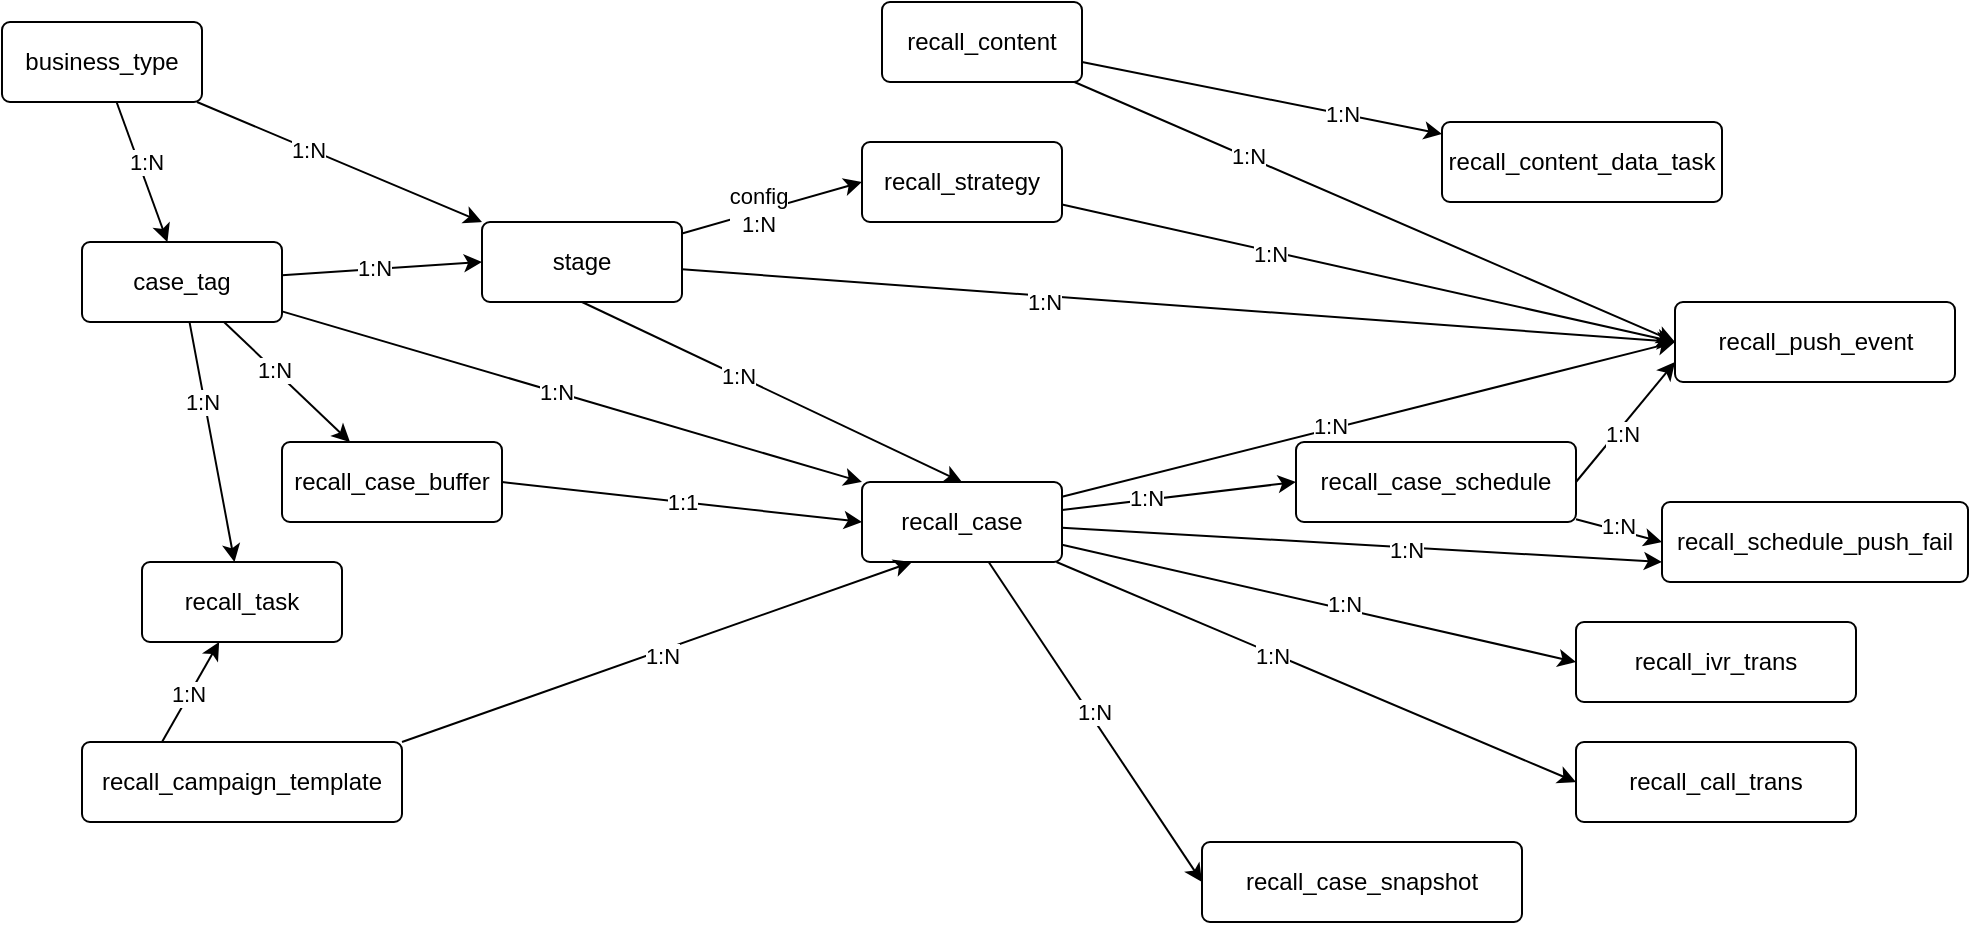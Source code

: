 <mxfile version="21.6.2" type="github">
  <diagram name="第 1 页" id="LhNh0MICHbMBZeeI4UfI">
    <mxGraphModel dx="1194" dy="766" grid="1" gridSize="10" guides="1" tooltips="1" connect="1" arrows="1" fold="1" page="1" pageScale="1" pageWidth="827" pageHeight="1169" math="0" shadow="0">
      <root>
        <mxCell id="0" />
        <mxCell id="1" parent="0" />
        <mxCell id="WuNEzlBwNzRHqIx5UdOH-13" value="1:1" style="rounded=0;orthogonalLoop=1;jettySize=auto;html=1;entryX=0;entryY=0.5;entryDx=0;entryDy=0;endArrow=classic;endFill=1;exitX=1;exitY=0.5;exitDx=0;exitDy=0;" edge="1" parent="1" source="WuNEzlBwNzRHqIx5UdOH-45" target="WuNEzlBwNzRHqIx5UdOH-46">
          <mxGeometry relative="1" as="geometry">
            <mxPoint x="280" y="233.005" as="sourcePoint" />
            <mxPoint x="360" y="248.01" as="targetPoint" />
          </mxGeometry>
        </mxCell>
        <mxCell id="WuNEzlBwNzRHqIx5UdOH-45" value="recall_case_buffer" style="rounded=1;arcSize=10;whiteSpace=wrap;html=1;align=center;" vertex="1" parent="1">
          <mxGeometry x="180" y="310" width="110" height="40" as="geometry" />
        </mxCell>
        <mxCell id="WuNEzlBwNzRHqIx5UdOH-49" style="edgeStyle=none;rounded=0;orthogonalLoop=1;jettySize=auto;html=1;entryX=0;entryY=0.5;entryDx=0;entryDy=0;" edge="1" parent="1" source="WuNEzlBwNzRHqIx5UdOH-46" target="WuNEzlBwNzRHqIx5UdOH-48">
          <mxGeometry relative="1" as="geometry" />
        </mxCell>
        <mxCell id="WuNEzlBwNzRHqIx5UdOH-50" value="1:N" style="edgeLabel;html=1;align=center;verticalAlign=middle;resizable=0;points=[];" vertex="1" connectable="0" parent="WuNEzlBwNzRHqIx5UdOH-49">
          <mxGeometry x="-0.276" y="1" relative="1" as="geometry">
            <mxPoint as="offset" />
          </mxGeometry>
        </mxCell>
        <mxCell id="WuNEzlBwNzRHqIx5UdOH-51" style="edgeStyle=none;rounded=0;orthogonalLoop=1;jettySize=auto;html=1;entryX=0;entryY=0.5;entryDx=0;entryDy=0;" edge="1" parent="1" source="WuNEzlBwNzRHqIx5UdOH-46" target="WuNEzlBwNzRHqIx5UdOH-47">
          <mxGeometry relative="1" as="geometry" />
        </mxCell>
        <mxCell id="WuNEzlBwNzRHqIx5UdOH-52" value="1:N" style="edgeLabel;html=1;align=center;verticalAlign=middle;resizable=0;points=[];" vertex="1" connectable="0" parent="WuNEzlBwNzRHqIx5UdOH-51">
          <mxGeometry x="-0.05" y="2" relative="1" as="geometry">
            <mxPoint as="offset" />
          </mxGeometry>
        </mxCell>
        <mxCell id="WuNEzlBwNzRHqIx5UdOH-81" style="edgeStyle=none;rounded=0;orthogonalLoop=1;jettySize=auto;html=1;entryX=0;entryY=0.5;entryDx=0;entryDy=0;" edge="1" parent="1" source="WuNEzlBwNzRHqIx5UdOH-46" target="WuNEzlBwNzRHqIx5UdOH-80">
          <mxGeometry relative="1" as="geometry" />
        </mxCell>
        <mxCell id="WuNEzlBwNzRHqIx5UdOH-82" value="1:N" style="edgeLabel;html=1;align=center;verticalAlign=middle;resizable=0;points=[];" vertex="1" connectable="0" parent="WuNEzlBwNzRHqIx5UdOH-81">
          <mxGeometry x="-0.171" relative="1" as="geometry">
            <mxPoint y="1" as="offset" />
          </mxGeometry>
        </mxCell>
        <mxCell id="WuNEzlBwNzRHqIx5UdOH-84" style="edgeStyle=none;rounded=0;orthogonalLoop=1;jettySize=auto;html=1;entryX=0;entryY=0.5;entryDx=0;entryDy=0;" edge="1" parent="1" source="WuNEzlBwNzRHqIx5UdOH-46" target="WuNEzlBwNzRHqIx5UdOH-83">
          <mxGeometry relative="1" as="geometry" />
        </mxCell>
        <mxCell id="WuNEzlBwNzRHqIx5UdOH-90" value="1:N" style="edgeLabel;html=1;align=center;verticalAlign=middle;resizable=0;points=[];" vertex="1" connectable="0" parent="WuNEzlBwNzRHqIx5UdOH-84">
          <mxGeometry x="-0.128" y="2" relative="1" as="geometry">
            <mxPoint as="offset" />
          </mxGeometry>
        </mxCell>
        <mxCell id="WuNEzlBwNzRHqIx5UdOH-95" style="edgeStyle=none;rounded=0;orthogonalLoop=1;jettySize=auto;html=1;entryX=0;entryY=0.5;entryDx=0;entryDy=0;" edge="1" parent="1" source="WuNEzlBwNzRHqIx5UdOH-46" target="WuNEzlBwNzRHqIx5UdOH-94">
          <mxGeometry relative="1" as="geometry" />
        </mxCell>
        <mxCell id="WuNEzlBwNzRHqIx5UdOH-96" value="1:N" style="edgeLabel;html=1;align=center;verticalAlign=middle;resizable=0;points=[];" vertex="1" connectable="0" parent="WuNEzlBwNzRHqIx5UdOH-95">
          <mxGeometry x="0.091" y="3" relative="1" as="geometry">
            <mxPoint as="offset" />
          </mxGeometry>
        </mxCell>
        <mxCell id="WuNEzlBwNzRHqIx5UdOH-103" style="edgeStyle=none;rounded=0;orthogonalLoop=1;jettySize=auto;html=1;entryX=0;entryY=0.75;entryDx=0;entryDy=0;" edge="1" parent="1" source="WuNEzlBwNzRHqIx5UdOH-46" target="WuNEzlBwNzRHqIx5UdOH-100">
          <mxGeometry relative="1" as="geometry" />
        </mxCell>
        <mxCell id="WuNEzlBwNzRHqIx5UdOH-104" value="1:N" style="edgeLabel;html=1;align=center;verticalAlign=middle;resizable=0;points=[];" vertex="1" connectable="0" parent="WuNEzlBwNzRHqIx5UdOH-103">
          <mxGeometry x="0.144" y="-1" relative="1" as="geometry">
            <mxPoint as="offset" />
          </mxGeometry>
        </mxCell>
        <mxCell id="WuNEzlBwNzRHqIx5UdOH-46" value="recall_case" style="rounded=1;arcSize=10;whiteSpace=wrap;html=1;align=center;" vertex="1" parent="1">
          <mxGeometry x="470" y="330" width="100" height="40" as="geometry" />
        </mxCell>
        <mxCell id="WuNEzlBwNzRHqIx5UdOH-47" value="recall_case_snapshot" style="rounded=1;arcSize=10;whiteSpace=wrap;html=1;align=center;" vertex="1" parent="1">
          <mxGeometry x="640" y="510" width="160" height="40" as="geometry" />
        </mxCell>
        <mxCell id="WuNEzlBwNzRHqIx5UdOH-88" style="edgeStyle=none;rounded=0;orthogonalLoop=1;jettySize=auto;html=1;exitX=1;exitY=0.5;exitDx=0;exitDy=0;entryX=0;entryY=0.75;entryDx=0;entryDy=0;" edge="1" parent="1" source="WuNEzlBwNzRHqIx5UdOH-48" target="WuNEzlBwNzRHqIx5UdOH-83">
          <mxGeometry relative="1" as="geometry" />
        </mxCell>
        <mxCell id="WuNEzlBwNzRHqIx5UdOH-89" value="1:N" style="edgeLabel;html=1;align=center;verticalAlign=middle;resizable=0;points=[];" vertex="1" connectable="0" parent="WuNEzlBwNzRHqIx5UdOH-88">
          <mxGeometry x="-0.156" y="-2" relative="1" as="geometry">
            <mxPoint as="offset" />
          </mxGeometry>
        </mxCell>
        <mxCell id="WuNEzlBwNzRHqIx5UdOH-101" style="edgeStyle=none;rounded=0;orthogonalLoop=1;jettySize=auto;html=1;entryX=0;entryY=0.5;entryDx=0;entryDy=0;" edge="1" parent="1" source="WuNEzlBwNzRHqIx5UdOH-48" target="WuNEzlBwNzRHqIx5UdOH-100">
          <mxGeometry relative="1" as="geometry">
            <Array as="points" />
          </mxGeometry>
        </mxCell>
        <mxCell id="WuNEzlBwNzRHqIx5UdOH-102" value="1:N" style="edgeLabel;html=1;align=center;verticalAlign=middle;resizable=0;points=[];" vertex="1" connectable="0" parent="WuNEzlBwNzRHqIx5UdOH-101">
          <mxGeometry x="-0.053" y="2" relative="1" as="geometry">
            <mxPoint as="offset" />
          </mxGeometry>
        </mxCell>
        <mxCell id="WuNEzlBwNzRHqIx5UdOH-48" value="recall_case_schedule" style="rounded=1;arcSize=10;whiteSpace=wrap;html=1;align=center;" vertex="1" parent="1">
          <mxGeometry x="687" y="310" width="140" height="40" as="geometry" />
        </mxCell>
        <mxCell id="WuNEzlBwNzRHqIx5UdOH-54" style="edgeStyle=none;rounded=0;orthogonalLoop=1;jettySize=auto;html=1;entryX=0;entryY=0;entryDx=0;entryDy=0;" edge="1" parent="1" source="WuNEzlBwNzRHqIx5UdOH-53" target="WuNEzlBwNzRHqIx5UdOH-46">
          <mxGeometry relative="1" as="geometry" />
        </mxCell>
        <mxCell id="WuNEzlBwNzRHqIx5UdOH-55" value="1:N" style="edgeLabel;html=1;align=center;verticalAlign=middle;resizable=0;points=[];" vertex="1" connectable="0" parent="WuNEzlBwNzRHqIx5UdOH-54">
          <mxGeometry x="-0.054" relative="1" as="geometry">
            <mxPoint as="offset" />
          </mxGeometry>
        </mxCell>
        <mxCell id="WuNEzlBwNzRHqIx5UdOH-61" style="edgeStyle=none;rounded=0;orthogonalLoop=1;jettySize=auto;html=1;" edge="1" parent="1" source="WuNEzlBwNzRHqIx5UdOH-53" target="WuNEzlBwNzRHqIx5UdOH-45">
          <mxGeometry relative="1" as="geometry" />
        </mxCell>
        <mxCell id="WuNEzlBwNzRHqIx5UdOH-62" value="1:N" style="edgeLabel;html=1;align=center;verticalAlign=middle;resizable=0;points=[];" vertex="1" connectable="0" parent="WuNEzlBwNzRHqIx5UdOH-61">
          <mxGeometry x="-0.217" relative="1" as="geometry">
            <mxPoint as="offset" />
          </mxGeometry>
        </mxCell>
        <mxCell id="WuNEzlBwNzRHqIx5UdOH-67" style="edgeStyle=none;rounded=0;orthogonalLoop=1;jettySize=auto;html=1;" edge="1" parent="1" source="WuNEzlBwNzRHqIx5UdOH-53" target="WuNEzlBwNzRHqIx5UdOH-66">
          <mxGeometry relative="1" as="geometry" />
        </mxCell>
        <mxCell id="WuNEzlBwNzRHqIx5UdOH-68" value="1:N" style="edgeLabel;html=1;align=center;verticalAlign=middle;resizable=0;points=[];" vertex="1" connectable="0" parent="WuNEzlBwNzRHqIx5UdOH-67">
          <mxGeometry x="-0.339" y="-1" relative="1" as="geometry">
            <mxPoint as="offset" />
          </mxGeometry>
        </mxCell>
        <mxCell id="WuNEzlBwNzRHqIx5UdOH-74" style="edgeStyle=none;rounded=0;orthogonalLoop=1;jettySize=auto;html=1;entryX=0;entryY=0.5;entryDx=0;entryDy=0;" edge="1" parent="1" source="WuNEzlBwNzRHqIx5UdOH-53" target="WuNEzlBwNzRHqIx5UdOH-71">
          <mxGeometry relative="1" as="geometry" />
        </mxCell>
        <mxCell id="WuNEzlBwNzRHqIx5UdOH-75" value="1:N" style="edgeLabel;html=1;align=center;verticalAlign=middle;resizable=0;points=[];" vertex="1" connectable="0" parent="WuNEzlBwNzRHqIx5UdOH-74">
          <mxGeometry x="-0.088" y="1" relative="1" as="geometry">
            <mxPoint as="offset" />
          </mxGeometry>
        </mxCell>
        <mxCell id="WuNEzlBwNzRHqIx5UdOH-53" value="case_tag" style="rounded=1;arcSize=10;whiteSpace=wrap;html=1;align=center;" vertex="1" parent="1">
          <mxGeometry x="80" y="210" width="100" height="40" as="geometry" />
        </mxCell>
        <mxCell id="WuNEzlBwNzRHqIx5UdOH-57" style="edgeStyle=none;rounded=0;orthogonalLoop=1;jettySize=auto;html=1;" edge="1" parent="1" source="WuNEzlBwNzRHqIx5UdOH-56" target="WuNEzlBwNzRHqIx5UdOH-53">
          <mxGeometry relative="1" as="geometry" />
        </mxCell>
        <mxCell id="WuNEzlBwNzRHqIx5UdOH-59" value="1:N" style="edgeLabel;html=1;align=center;verticalAlign=middle;resizable=0;points=[];" vertex="1" connectable="0" parent="WuNEzlBwNzRHqIx5UdOH-57">
          <mxGeometry x="-0.113" y="3" relative="1" as="geometry">
            <mxPoint as="offset" />
          </mxGeometry>
        </mxCell>
        <mxCell id="WuNEzlBwNzRHqIx5UdOH-76" style="edgeStyle=none;rounded=0;orthogonalLoop=1;jettySize=auto;html=1;entryX=0;entryY=0;entryDx=0;entryDy=0;" edge="1" parent="1" source="WuNEzlBwNzRHqIx5UdOH-56" target="WuNEzlBwNzRHqIx5UdOH-71">
          <mxGeometry relative="1" as="geometry" />
        </mxCell>
        <mxCell id="WuNEzlBwNzRHqIx5UdOH-77" value="1:N" style="edgeLabel;html=1;align=center;verticalAlign=middle;resizable=0;points=[];" vertex="1" connectable="0" parent="WuNEzlBwNzRHqIx5UdOH-76">
          <mxGeometry x="-0.221" y="-1" relative="1" as="geometry">
            <mxPoint as="offset" />
          </mxGeometry>
        </mxCell>
        <mxCell id="WuNEzlBwNzRHqIx5UdOH-56" value="business_type" style="rounded=1;arcSize=10;whiteSpace=wrap;html=1;align=center;" vertex="1" parent="1">
          <mxGeometry x="40" y="100" width="100" height="40" as="geometry" />
        </mxCell>
        <mxCell id="WuNEzlBwNzRHqIx5UdOH-64" style="edgeStyle=none;rounded=0;orthogonalLoop=1;jettySize=auto;html=1;exitX=1;exitY=0;exitDx=0;exitDy=0;entryX=0.25;entryY=1;entryDx=0;entryDy=0;" edge="1" parent="1" source="WuNEzlBwNzRHqIx5UdOH-63" target="WuNEzlBwNzRHqIx5UdOH-46">
          <mxGeometry relative="1" as="geometry" />
        </mxCell>
        <mxCell id="WuNEzlBwNzRHqIx5UdOH-65" value="1:N" style="edgeLabel;html=1;align=center;verticalAlign=middle;resizable=0;points=[];" vertex="1" connectable="0" parent="WuNEzlBwNzRHqIx5UdOH-64">
          <mxGeometry x="0.012" y="-2" relative="1" as="geometry">
            <mxPoint as="offset" />
          </mxGeometry>
        </mxCell>
        <mxCell id="WuNEzlBwNzRHqIx5UdOH-69" style="edgeStyle=none;rounded=0;orthogonalLoop=1;jettySize=auto;html=1;exitX=0.25;exitY=0;exitDx=0;exitDy=0;" edge="1" parent="1" source="WuNEzlBwNzRHqIx5UdOH-63" target="WuNEzlBwNzRHqIx5UdOH-66">
          <mxGeometry relative="1" as="geometry" />
        </mxCell>
        <mxCell id="WuNEzlBwNzRHqIx5UdOH-70" value="1:N" style="edgeLabel;html=1;align=center;verticalAlign=middle;resizable=0;points=[];" vertex="1" connectable="0" parent="WuNEzlBwNzRHqIx5UdOH-69">
          <mxGeometry x="-0.063" y="1" relative="1" as="geometry">
            <mxPoint as="offset" />
          </mxGeometry>
        </mxCell>
        <mxCell id="WuNEzlBwNzRHqIx5UdOH-63" value="recall_campaign_template" style="rounded=1;arcSize=10;whiteSpace=wrap;html=1;align=center;" vertex="1" parent="1">
          <mxGeometry x="80" y="460" width="160" height="40" as="geometry" />
        </mxCell>
        <mxCell id="WuNEzlBwNzRHqIx5UdOH-66" value="recall_task" style="rounded=1;arcSize=10;whiteSpace=wrap;html=1;align=center;" vertex="1" parent="1">
          <mxGeometry x="110" y="370" width="100" height="40" as="geometry" />
        </mxCell>
        <mxCell id="WuNEzlBwNzRHqIx5UdOH-72" style="edgeStyle=none;rounded=0;orthogonalLoop=1;jettySize=auto;html=1;exitX=0.5;exitY=1;exitDx=0;exitDy=0;entryX=0.5;entryY=0;entryDx=0;entryDy=0;" edge="1" parent="1" source="WuNEzlBwNzRHqIx5UdOH-71" target="WuNEzlBwNzRHqIx5UdOH-46">
          <mxGeometry relative="1" as="geometry" />
        </mxCell>
        <mxCell id="WuNEzlBwNzRHqIx5UdOH-73" value="1:N" style="edgeLabel;html=1;align=center;verticalAlign=middle;resizable=0;points=[];" vertex="1" connectable="0" parent="WuNEzlBwNzRHqIx5UdOH-72">
          <mxGeometry x="-0.181" relative="1" as="geometry">
            <mxPoint as="offset" />
          </mxGeometry>
        </mxCell>
        <mxCell id="WuNEzlBwNzRHqIx5UdOH-85" style="edgeStyle=none;rounded=0;orthogonalLoop=1;jettySize=auto;html=1;entryX=0;entryY=0.5;entryDx=0;entryDy=0;" edge="1" parent="1" source="WuNEzlBwNzRHqIx5UdOH-71" target="WuNEzlBwNzRHqIx5UdOH-83">
          <mxGeometry relative="1" as="geometry" />
        </mxCell>
        <mxCell id="WuNEzlBwNzRHqIx5UdOH-91" value="1:N" style="edgeLabel;html=1;align=center;verticalAlign=middle;resizable=0;points=[];" vertex="1" connectable="0" parent="WuNEzlBwNzRHqIx5UdOH-85">
          <mxGeometry x="-0.27" y="-3" relative="1" as="geometry">
            <mxPoint as="offset" />
          </mxGeometry>
        </mxCell>
        <mxCell id="WuNEzlBwNzRHqIx5UdOH-105" style="edgeStyle=none;rounded=0;orthogonalLoop=1;jettySize=auto;html=1;entryX=0;entryY=0.5;entryDx=0;entryDy=0;" edge="1" parent="1" source="WuNEzlBwNzRHqIx5UdOH-71" target="WuNEzlBwNzRHqIx5UdOH-78">
          <mxGeometry relative="1" as="geometry" />
        </mxCell>
        <mxCell id="WuNEzlBwNzRHqIx5UdOH-106" value="config&lt;br&gt;1:N" style="edgeLabel;html=1;align=center;verticalAlign=middle;resizable=0;points=[];" vertex="1" connectable="0" parent="WuNEzlBwNzRHqIx5UdOH-105">
          <mxGeometry x="-0.14" y="1" relative="1" as="geometry">
            <mxPoint as="offset" />
          </mxGeometry>
        </mxCell>
        <mxCell id="WuNEzlBwNzRHqIx5UdOH-71" value="stage" style="rounded=1;arcSize=10;whiteSpace=wrap;html=1;align=center;" vertex="1" parent="1">
          <mxGeometry x="280" y="200" width="100" height="40" as="geometry" />
        </mxCell>
        <mxCell id="WuNEzlBwNzRHqIx5UdOH-87" style="edgeStyle=none;rounded=0;orthogonalLoop=1;jettySize=auto;html=1;entryX=0;entryY=0.5;entryDx=0;entryDy=0;" edge="1" parent="1" source="WuNEzlBwNzRHqIx5UdOH-78" target="WuNEzlBwNzRHqIx5UdOH-83">
          <mxGeometry relative="1" as="geometry" />
        </mxCell>
        <mxCell id="WuNEzlBwNzRHqIx5UdOH-93" value="1:N" style="edgeLabel;html=1;align=center;verticalAlign=middle;resizable=0;points=[];" vertex="1" connectable="0" parent="WuNEzlBwNzRHqIx5UdOH-87">
          <mxGeometry x="-0.323" y="-1" relative="1" as="geometry">
            <mxPoint as="offset" />
          </mxGeometry>
        </mxCell>
        <mxCell id="WuNEzlBwNzRHqIx5UdOH-78" value="recall_strategy" style="rounded=1;arcSize=10;whiteSpace=wrap;html=1;align=center;" vertex="1" parent="1">
          <mxGeometry x="470" y="160" width="100" height="40" as="geometry" />
        </mxCell>
        <mxCell id="WuNEzlBwNzRHqIx5UdOH-86" style="edgeStyle=none;rounded=0;orthogonalLoop=1;jettySize=auto;html=1;entryX=0;entryY=0.5;entryDx=0;entryDy=0;" edge="1" parent="1" source="WuNEzlBwNzRHqIx5UdOH-79" target="WuNEzlBwNzRHqIx5UdOH-83">
          <mxGeometry relative="1" as="geometry" />
        </mxCell>
        <mxCell id="WuNEzlBwNzRHqIx5UdOH-92" value="1:N" style="edgeLabel;html=1;align=center;verticalAlign=middle;resizable=0;points=[];" vertex="1" connectable="0" parent="WuNEzlBwNzRHqIx5UdOH-86">
          <mxGeometry x="-0.429" y="1" relative="1" as="geometry">
            <mxPoint y="1" as="offset" />
          </mxGeometry>
        </mxCell>
        <mxCell id="WuNEzlBwNzRHqIx5UdOH-98" style="edgeStyle=none;rounded=0;orthogonalLoop=1;jettySize=auto;html=1;" edge="1" parent="1" source="WuNEzlBwNzRHqIx5UdOH-79" target="WuNEzlBwNzRHqIx5UdOH-97">
          <mxGeometry relative="1" as="geometry" />
        </mxCell>
        <mxCell id="WuNEzlBwNzRHqIx5UdOH-99" value="1:N" style="edgeLabel;html=1;align=center;verticalAlign=middle;resizable=0;points=[];" vertex="1" connectable="0" parent="WuNEzlBwNzRHqIx5UdOH-98">
          <mxGeometry x="0.438" relative="1" as="geometry">
            <mxPoint as="offset" />
          </mxGeometry>
        </mxCell>
        <mxCell id="WuNEzlBwNzRHqIx5UdOH-79" value="recall_content" style="rounded=1;arcSize=10;whiteSpace=wrap;html=1;align=center;" vertex="1" parent="1">
          <mxGeometry x="480" y="90" width="100" height="40" as="geometry" />
        </mxCell>
        <mxCell id="WuNEzlBwNzRHqIx5UdOH-80" value="recall_call_trans" style="rounded=1;arcSize=10;whiteSpace=wrap;html=1;align=center;" vertex="1" parent="1">
          <mxGeometry x="827" y="460" width="140" height="40" as="geometry" />
        </mxCell>
        <mxCell id="WuNEzlBwNzRHqIx5UdOH-83" value="recall_push_event" style="rounded=1;arcSize=10;whiteSpace=wrap;html=1;align=center;" vertex="1" parent="1">
          <mxGeometry x="876.5" y="240" width="140" height="40" as="geometry" />
        </mxCell>
        <mxCell id="WuNEzlBwNzRHqIx5UdOH-94" value="recall_ivr_trans" style="rounded=1;arcSize=10;whiteSpace=wrap;html=1;align=center;" vertex="1" parent="1">
          <mxGeometry x="827" y="400" width="140" height="40" as="geometry" />
        </mxCell>
        <mxCell id="WuNEzlBwNzRHqIx5UdOH-97" value="recall_content_data_task" style="rounded=1;arcSize=10;whiteSpace=wrap;html=1;align=center;" vertex="1" parent="1">
          <mxGeometry x="760" y="150" width="140" height="40" as="geometry" />
        </mxCell>
        <mxCell id="WuNEzlBwNzRHqIx5UdOH-100" value="recall_schedule_push_fail" style="rounded=1;arcSize=10;whiteSpace=wrap;html=1;align=center;" vertex="1" parent="1">
          <mxGeometry x="870" y="340" width="153" height="40" as="geometry" />
        </mxCell>
      </root>
    </mxGraphModel>
  </diagram>
</mxfile>
